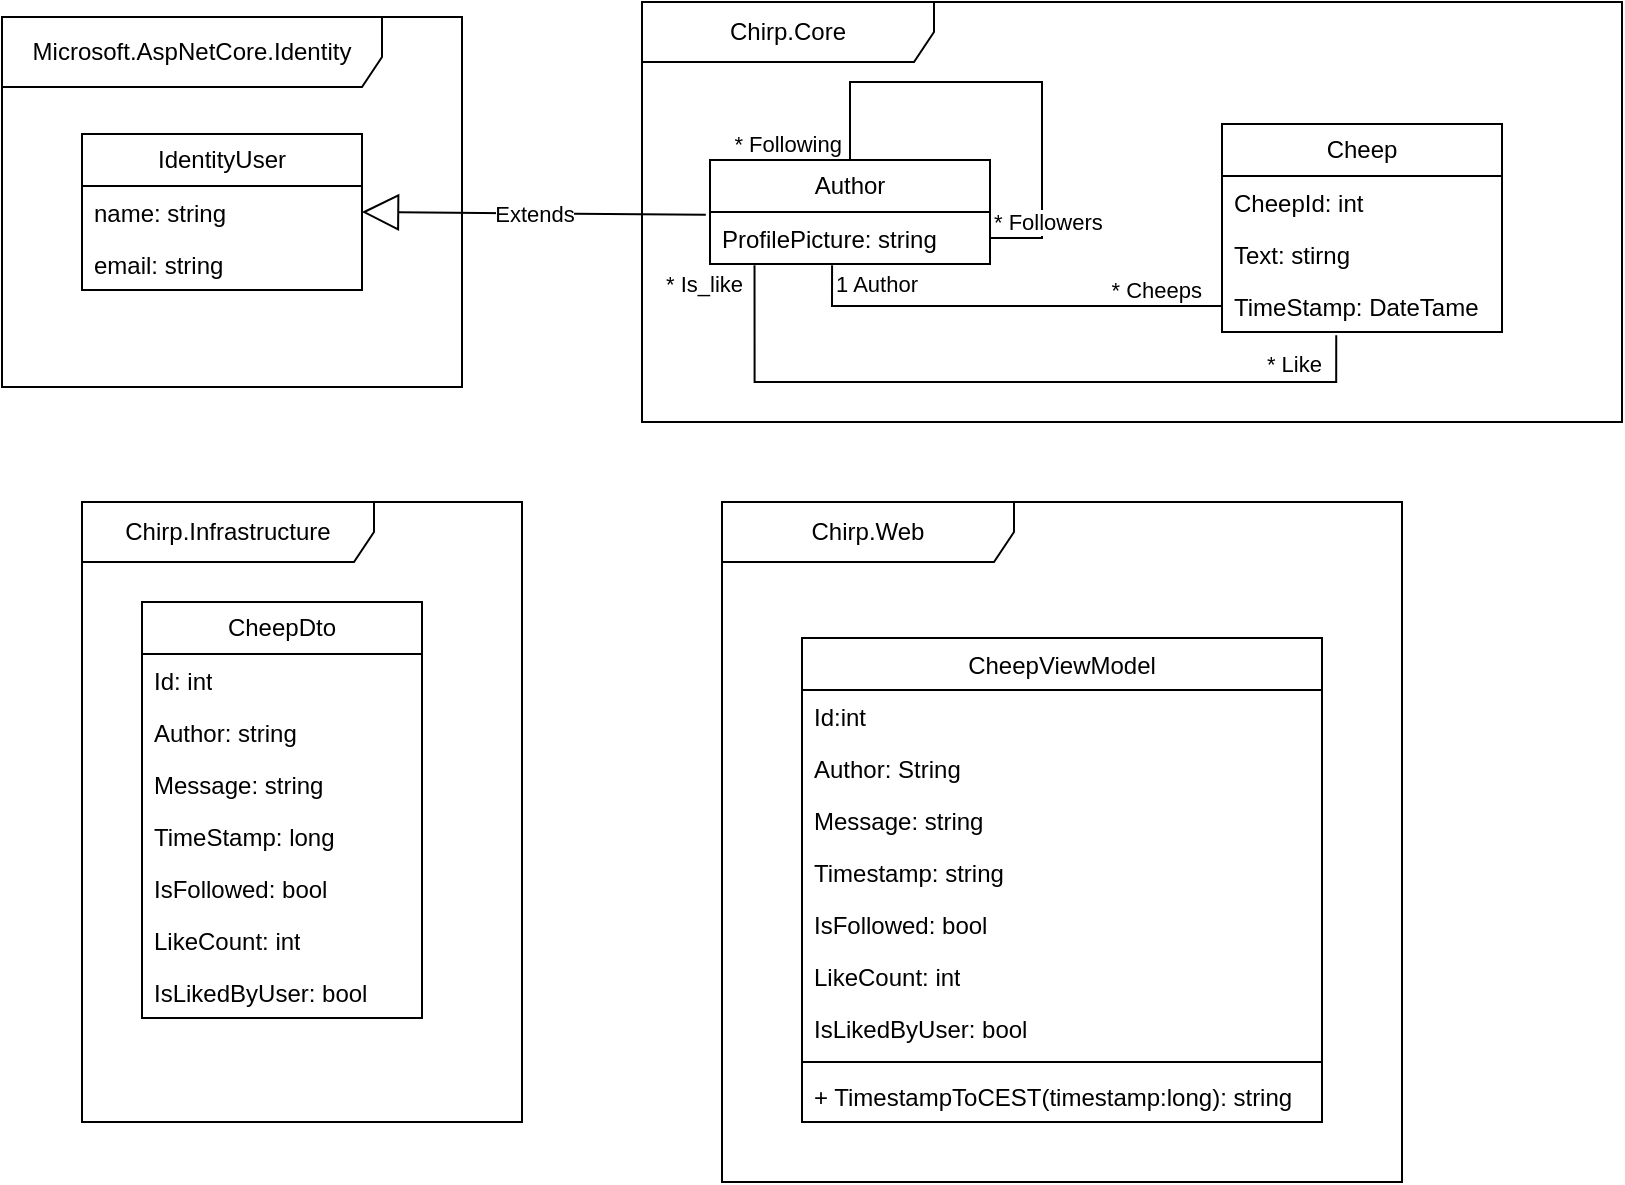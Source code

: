 <mxfile version="25.0.3">
  <diagram name="Página-1" id="KLoLlaETE8MutQjNkDm5">
    <mxGraphModel grid="1" page="1" gridSize="10" guides="1" tooltips="1" connect="1" arrows="1" fold="1" pageScale="1" pageWidth="827" pageHeight="1169" math="0" shadow="0">
      <root>
        <mxCell id="0" />
        <mxCell id="1" parent="0" />
        <mxCell id="ZEqQvaj96XyBihHs5B97-2" value="Chirp.Core" style="shape=umlFrame;whiteSpace=wrap;html=1;pointerEvents=0;width=146;height=30;" vertex="1" parent="1">
          <mxGeometry x="310" y="110" width="490" height="210" as="geometry" />
        </mxCell>
        <mxCell id="ZEqQvaj96XyBihHs5B97-3" value="Microsoft.AspNetCore.Identity" style="shape=umlFrame;whiteSpace=wrap;html=1;pointerEvents=0;width=190;height=35;" vertex="1" parent="1">
          <mxGeometry x="-10" y="117.5" width="230" height="185" as="geometry" />
        </mxCell>
        <mxCell id="ZEqQvaj96XyBihHs5B97-4" value="Cheep" style="swimlane;fontStyle=0;childLayout=stackLayout;horizontal=1;startSize=26;fillColor=none;horizontalStack=0;resizeParent=1;resizeParentMax=0;resizeLast=0;collapsible=1;marginBottom=0;whiteSpace=wrap;html=1;" vertex="1" parent="1">
          <mxGeometry x="600" y="171" width="140" height="104" as="geometry">
            <mxRectangle x="400" y="330" width="100" height="30" as="alternateBounds" />
          </mxGeometry>
        </mxCell>
        <mxCell id="ZEqQvaj96XyBihHs5B97-5" value="CheepId: int" style="text;strokeColor=none;fillColor=none;align=left;verticalAlign=top;spacingLeft=4;spacingRight=4;overflow=hidden;rotatable=0;points=[[0,0.5],[1,0.5]];portConstraint=eastwest;whiteSpace=wrap;html=1;" vertex="1" parent="ZEqQvaj96XyBihHs5B97-4">
          <mxGeometry y="26" width="140" height="26" as="geometry" />
        </mxCell>
        <mxCell id="ZEqQvaj96XyBihHs5B97-11" value="Text: stirng" style="text;strokeColor=none;fillColor=none;align=left;verticalAlign=top;spacingLeft=4;spacingRight=4;overflow=hidden;rotatable=0;points=[[0,0.5],[1,0.5]];portConstraint=eastwest;whiteSpace=wrap;html=1;" vertex="1" parent="ZEqQvaj96XyBihHs5B97-4">
          <mxGeometry y="52" width="140" height="26" as="geometry" />
        </mxCell>
        <mxCell id="ZEqQvaj96XyBihHs5B97-12" value="TimeStamp: DateTame" style="text;strokeColor=none;fillColor=none;align=left;verticalAlign=top;spacingLeft=4;spacingRight=4;overflow=hidden;rotatable=0;points=[[0,0.5],[1,0.5]];portConstraint=eastwest;whiteSpace=wrap;html=1;" vertex="1" parent="ZEqQvaj96XyBihHs5B97-4">
          <mxGeometry y="78" width="140" height="26" as="geometry" />
        </mxCell>
        <mxCell id="ZEqQvaj96XyBihHs5B97-15" value="IdentityUser" style="swimlane;fontStyle=0;childLayout=stackLayout;horizontal=1;startSize=26;fillColor=none;horizontalStack=0;resizeParent=1;resizeParentMax=0;resizeLast=0;collapsible=1;marginBottom=0;whiteSpace=wrap;html=1;" vertex="1" parent="1">
          <mxGeometry x="30" y="176" width="140" height="78" as="geometry" />
        </mxCell>
        <mxCell id="ZEqQvaj96XyBihHs5B97-16" value="name: string" style="text;strokeColor=none;fillColor=none;align=left;verticalAlign=top;spacingLeft=4;spacingRight=4;overflow=hidden;rotatable=0;points=[[0,0.5],[1,0.5]];portConstraint=eastwest;whiteSpace=wrap;html=1;" vertex="1" parent="ZEqQvaj96XyBihHs5B97-15">
          <mxGeometry y="26" width="140" height="26" as="geometry" />
        </mxCell>
        <mxCell id="ZEqQvaj96XyBihHs5B97-17" value="email: string" style="text;strokeColor=none;fillColor=none;align=left;verticalAlign=top;spacingLeft=4;spacingRight=4;overflow=hidden;rotatable=0;points=[[0,0.5],[1,0.5]];portConstraint=eastwest;whiteSpace=wrap;html=1;" vertex="1" parent="ZEqQvaj96XyBihHs5B97-15">
          <mxGeometry y="52" width="140" height="26" as="geometry" />
        </mxCell>
        <mxCell id="ZEqQvaj96XyBihHs5B97-19" value="Author" style="swimlane;fontStyle=0;childLayout=stackLayout;horizontal=1;startSize=26;fillColor=none;horizontalStack=0;resizeParent=1;resizeParentMax=0;resizeLast=0;collapsible=1;marginBottom=0;whiteSpace=wrap;html=1;" vertex="1" parent="1">
          <mxGeometry x="344" y="189" width="140" height="52" as="geometry" />
        </mxCell>
        <mxCell id="ZEqQvaj96XyBihHs5B97-20" value="ProfilePicture: string" style="text;strokeColor=none;fillColor=none;align=left;verticalAlign=top;spacingLeft=4;spacingRight=4;overflow=hidden;rotatable=0;points=[[0,0.5],[1,0.5]];portConstraint=eastwest;whiteSpace=wrap;html=1;" vertex="1" parent="ZEqQvaj96XyBihHs5B97-19">
          <mxGeometry y="26" width="140" height="26" as="geometry" />
        </mxCell>
        <mxCell id="ZEqQvaj96XyBihHs5B97-24" value="" style="endArrow=none;html=1;edgeStyle=orthogonalEdgeStyle;rounded=0;exitX=1;exitY=0.5;exitDx=0;exitDy=0;entryX=0.5;entryY=0;entryDx=0;entryDy=0;" edge="1" parent="ZEqQvaj96XyBihHs5B97-19" source="ZEqQvaj96XyBihHs5B97-20" target="ZEqQvaj96XyBihHs5B97-19">
          <mxGeometry relative="1" as="geometry">
            <mxPoint x="26" y="91" as="sourcePoint" />
            <mxPoint x="186" y="91" as="targetPoint" />
            <Array as="points">
              <mxPoint x="166" y="39" />
              <mxPoint x="166" y="-39" />
              <mxPoint x="70" y="-39" />
            </Array>
          </mxGeometry>
        </mxCell>
        <mxCell id="ZEqQvaj96XyBihHs5B97-25" value="* Followers" style="edgeLabel;resizable=0;html=1;align=left;verticalAlign=bottom;" connectable="0" vertex="1" parent="ZEqQvaj96XyBihHs5B97-24">
          <mxGeometry x="-1" relative="1" as="geometry" />
        </mxCell>
        <mxCell id="ZEqQvaj96XyBihHs5B97-26" value="* Following" style="edgeLabel;resizable=0;html=1;align=right;verticalAlign=bottom;" connectable="0" vertex="1" parent="ZEqQvaj96XyBihHs5B97-24">
          <mxGeometry x="1" relative="1" as="geometry">
            <mxPoint x="-4" as="offset" />
          </mxGeometry>
        </mxCell>
        <mxCell id="ZEqQvaj96XyBihHs5B97-23" value="Extends" style="endArrow=block;endSize=16;endFill=0;html=1;rounded=0;exitX=-0.015;exitY=0.054;exitDx=0;exitDy=0;exitPerimeter=0;entryX=1;entryY=0.5;entryDx=0;entryDy=0;" edge="1" parent="1" source="ZEqQvaj96XyBihHs5B97-20" target="ZEqQvaj96XyBihHs5B97-16">
          <mxGeometry width="160" relative="1" as="geometry">
            <mxPoint x="370" y="280" as="sourcePoint" />
            <mxPoint x="156" y="225" as="targetPoint" />
          </mxGeometry>
        </mxCell>
        <mxCell id="ZEqQvaj96XyBihHs5B97-27" value="" style="endArrow=none;html=1;edgeStyle=orthogonalEdgeStyle;rounded=0;entryX=0;entryY=0.5;entryDx=0;entryDy=0;exitX=0.436;exitY=1.025;exitDx=0;exitDy=0;exitPerimeter=0;" edge="1" parent="1" source="ZEqQvaj96XyBihHs5B97-20" target="ZEqQvaj96XyBihHs5B97-12">
          <mxGeometry relative="1" as="geometry">
            <mxPoint x="370" y="280" as="sourcePoint" />
            <mxPoint x="530" y="280" as="targetPoint" />
          </mxGeometry>
        </mxCell>
        <mxCell id="ZEqQvaj96XyBihHs5B97-28" value="1 Author" style="edgeLabel;resizable=0;html=1;align=left;verticalAlign=bottom;" connectable="0" vertex="1" parent="ZEqQvaj96XyBihHs5B97-27">
          <mxGeometry x="-1" relative="1" as="geometry">
            <mxPoint y="18" as="offset" />
          </mxGeometry>
        </mxCell>
        <mxCell id="ZEqQvaj96XyBihHs5B97-29" value="* Cheeps" style="edgeLabel;resizable=0;html=1;align=right;verticalAlign=bottom;" connectable="0" vertex="1" parent="ZEqQvaj96XyBihHs5B97-27">
          <mxGeometry x="1" relative="1" as="geometry">
            <mxPoint x="-10" as="offset" />
          </mxGeometry>
        </mxCell>
        <mxCell id="ZEqQvaj96XyBihHs5B97-30" value="" style="endArrow=none;html=1;edgeStyle=orthogonalEdgeStyle;rounded=0;exitX=0.159;exitY=1.025;exitDx=0;exitDy=0;exitPerimeter=0;entryX=0.408;entryY=1.063;entryDx=0;entryDy=0;entryPerimeter=0;" edge="1" parent="1" source="ZEqQvaj96XyBihHs5B97-20" target="ZEqQvaj96XyBihHs5B97-12">
          <mxGeometry relative="1" as="geometry">
            <mxPoint x="420" y="360" as="sourcePoint" />
            <mxPoint x="580" y="360" as="targetPoint" />
            <Array as="points">
              <mxPoint x="366" y="300" />
              <mxPoint x="657" y="300" />
            </Array>
          </mxGeometry>
        </mxCell>
        <mxCell id="ZEqQvaj96XyBihHs5B97-31" value="* Is_like" style="edgeLabel;resizable=0;html=1;align=left;verticalAlign=bottom;" connectable="0" vertex="1" parent="ZEqQvaj96XyBihHs5B97-30">
          <mxGeometry x="-1" relative="1" as="geometry">
            <mxPoint x="-46" y="18" as="offset" />
          </mxGeometry>
        </mxCell>
        <mxCell id="ZEqQvaj96XyBihHs5B97-32" value="* Like" style="edgeLabel;resizable=0;html=1;align=right;verticalAlign=bottom;" connectable="0" vertex="1" parent="ZEqQvaj96XyBihHs5B97-30">
          <mxGeometry x="1" relative="1" as="geometry">
            <mxPoint x="-7" y="23" as="offset" />
          </mxGeometry>
        </mxCell>
        <mxCell id="YUWe89u8e_Yc1O3qFb2z-1" value="Chirp.Infrastructure" style="shape=umlFrame;whiteSpace=wrap;html=1;pointerEvents=0;width=146;height=30;" vertex="1" parent="1">
          <mxGeometry x="30" y="360" width="220" height="310" as="geometry" />
        </mxCell>
        <mxCell id="YUWe89u8e_Yc1O3qFb2z-2" value="CheepDto" style="swimlane;fontStyle=0;childLayout=stackLayout;horizontal=1;startSize=26;fillColor=none;horizontalStack=0;resizeParent=1;resizeParentMax=0;resizeLast=0;collapsible=1;marginBottom=0;whiteSpace=wrap;html=1;" vertex="1" parent="1">
          <mxGeometry x="60" y="410" width="140" height="208" as="geometry">
            <mxRectangle x="400" y="330" width="100" height="30" as="alternateBounds" />
          </mxGeometry>
        </mxCell>
        <mxCell id="YUWe89u8e_Yc1O3qFb2z-3" value="Id: int" style="text;strokeColor=none;fillColor=none;align=left;verticalAlign=top;spacingLeft=4;spacingRight=4;overflow=hidden;rotatable=0;points=[[0,0.5],[1,0.5]];portConstraint=eastwest;whiteSpace=wrap;html=1;" vertex="1" parent="YUWe89u8e_Yc1O3qFb2z-2">
          <mxGeometry y="26" width="140" height="26" as="geometry" />
        </mxCell>
        <mxCell id="YUWe89u8e_Yc1O3qFb2z-6" value="Author: string" style="text;strokeColor=none;fillColor=none;align=left;verticalAlign=top;spacingLeft=4;spacingRight=4;overflow=hidden;rotatable=0;points=[[0,0.5],[1,0.5]];portConstraint=eastwest;whiteSpace=wrap;html=1;" vertex="1" parent="YUWe89u8e_Yc1O3qFb2z-2">
          <mxGeometry y="52" width="140" height="26" as="geometry" />
        </mxCell>
        <mxCell id="YUWe89u8e_Yc1O3qFb2z-4" value="Message: string" style="text;strokeColor=none;fillColor=none;align=left;verticalAlign=top;spacingLeft=4;spacingRight=4;overflow=hidden;rotatable=0;points=[[0,0.5],[1,0.5]];portConstraint=eastwest;whiteSpace=wrap;html=1;" vertex="1" parent="YUWe89u8e_Yc1O3qFb2z-2">
          <mxGeometry y="78" width="140" height="26" as="geometry" />
        </mxCell>
        <mxCell id="YUWe89u8e_Yc1O3qFb2z-5" value="TimeStamp: long" style="text;strokeColor=none;fillColor=none;align=left;verticalAlign=top;spacingLeft=4;spacingRight=4;overflow=hidden;rotatable=0;points=[[0,0.5],[1,0.5]];portConstraint=eastwest;whiteSpace=wrap;html=1;" vertex="1" parent="YUWe89u8e_Yc1O3qFb2z-2">
          <mxGeometry y="104" width="140" height="26" as="geometry" />
        </mxCell>
        <mxCell id="YUWe89u8e_Yc1O3qFb2z-7" value="IsFollowed: bool" style="text;strokeColor=none;fillColor=none;align=left;verticalAlign=top;spacingLeft=4;spacingRight=4;overflow=hidden;rotatable=0;points=[[0,0.5],[1,0.5]];portConstraint=eastwest;whiteSpace=wrap;html=1;" vertex="1" parent="YUWe89u8e_Yc1O3qFb2z-2">
          <mxGeometry y="130" width="140" height="26" as="geometry" />
        </mxCell>
        <mxCell id="YUWe89u8e_Yc1O3qFb2z-8" value="LikeCount: int" style="text;strokeColor=none;fillColor=none;align=left;verticalAlign=top;spacingLeft=4;spacingRight=4;overflow=hidden;rotatable=0;points=[[0,0.5],[1,0.5]];portConstraint=eastwest;whiteSpace=wrap;html=1;" vertex="1" parent="YUWe89u8e_Yc1O3qFb2z-2">
          <mxGeometry y="156" width="140" height="26" as="geometry" />
        </mxCell>
        <mxCell id="YUWe89u8e_Yc1O3qFb2z-9" value="IsLikedByUser: bool" style="text;strokeColor=none;fillColor=none;align=left;verticalAlign=top;spacingLeft=4;spacingRight=4;overflow=hidden;rotatable=0;points=[[0,0.5],[1,0.5]];portConstraint=eastwest;whiteSpace=wrap;html=1;" vertex="1" parent="YUWe89u8e_Yc1O3qFb2z-2">
          <mxGeometry y="182" width="140" height="26" as="geometry" />
        </mxCell>
        <mxCell id="YUWe89u8e_Yc1O3qFb2z-10" value="Chirp.Web" style="shape=umlFrame;whiteSpace=wrap;html=1;pointerEvents=0;width=146;height=30;" vertex="1" parent="1">
          <mxGeometry x="350" y="360" width="340" height="340" as="geometry" />
        </mxCell>
        <mxCell id="YUWe89u8e_Yc1O3qFb2z-19" value="&lt;span style=&quot;font-weight: normal;&quot;&gt;CheepViewModel&lt;/span&gt;" style="swimlane;fontStyle=1;align=center;verticalAlign=top;childLayout=stackLayout;horizontal=1;startSize=26;horizontalStack=0;resizeParent=1;resizeParentMax=0;resizeLast=0;collapsible=1;marginBottom=0;whiteSpace=wrap;html=1;fillColor=none;" vertex="1" parent="1">
          <mxGeometry x="390" y="428" width="260" height="242" as="geometry" />
        </mxCell>
        <mxCell id="YUWe89u8e_Yc1O3qFb2z-20" value="Id:int" style="text;strokeColor=none;fillColor=none;align=left;verticalAlign=top;spacingLeft=4;spacingRight=4;overflow=hidden;rotatable=0;points=[[0,0.5],[1,0.5]];portConstraint=eastwest;whiteSpace=wrap;html=1;" vertex="1" parent="YUWe89u8e_Yc1O3qFb2z-19">
          <mxGeometry y="26" width="260" height="26" as="geometry" />
        </mxCell>
        <mxCell id="YUWe89u8e_Yc1O3qFb2z-27" value="Author: String" style="text;strokeColor=none;fillColor=none;align=left;verticalAlign=top;spacingLeft=4;spacingRight=4;overflow=hidden;rotatable=0;points=[[0,0.5],[1,0.5]];portConstraint=eastwest;whiteSpace=wrap;html=1;" vertex="1" parent="YUWe89u8e_Yc1O3qFb2z-19">
          <mxGeometry y="52" width="260" height="26" as="geometry" />
        </mxCell>
        <mxCell id="YUWe89u8e_Yc1O3qFb2z-29" value="Message: string" style="text;strokeColor=none;fillColor=none;align=left;verticalAlign=top;spacingLeft=4;spacingRight=4;overflow=hidden;rotatable=0;points=[[0,0.5],[1,0.5]];portConstraint=eastwest;whiteSpace=wrap;html=1;" vertex="1" parent="YUWe89u8e_Yc1O3qFb2z-19">
          <mxGeometry y="78" width="260" height="26" as="geometry" />
        </mxCell>
        <mxCell id="YUWe89u8e_Yc1O3qFb2z-30" value="Timestamp: string" style="text;strokeColor=none;fillColor=none;align=left;verticalAlign=top;spacingLeft=4;spacingRight=4;overflow=hidden;rotatable=0;points=[[0,0.5],[1,0.5]];portConstraint=eastwest;whiteSpace=wrap;html=1;" vertex="1" parent="YUWe89u8e_Yc1O3qFb2z-19">
          <mxGeometry y="104" width="260" height="26" as="geometry" />
        </mxCell>
        <mxCell id="YUWe89u8e_Yc1O3qFb2z-31" value="IsFollowed: bool" style="text;strokeColor=none;fillColor=none;align=left;verticalAlign=top;spacingLeft=4;spacingRight=4;overflow=hidden;rotatable=0;points=[[0,0.5],[1,0.5]];portConstraint=eastwest;whiteSpace=wrap;html=1;" vertex="1" parent="YUWe89u8e_Yc1O3qFb2z-19">
          <mxGeometry y="130" width="260" height="26" as="geometry" />
        </mxCell>
        <mxCell id="YUWe89u8e_Yc1O3qFb2z-32" value="LikeCount: int" style="text;strokeColor=none;fillColor=none;align=left;verticalAlign=top;spacingLeft=4;spacingRight=4;overflow=hidden;rotatable=0;points=[[0,0.5],[1,0.5]];portConstraint=eastwest;whiteSpace=wrap;html=1;" vertex="1" parent="YUWe89u8e_Yc1O3qFb2z-19">
          <mxGeometry y="156" width="260" height="26" as="geometry" />
        </mxCell>
        <mxCell id="YUWe89u8e_Yc1O3qFb2z-33" value="IsLikedByUser: bool" style="text;strokeColor=none;fillColor=none;align=left;verticalAlign=top;spacingLeft=4;spacingRight=4;overflow=hidden;rotatable=0;points=[[0,0.5],[1,0.5]];portConstraint=eastwest;whiteSpace=wrap;html=1;" vertex="1" parent="YUWe89u8e_Yc1O3qFb2z-19">
          <mxGeometry y="182" width="260" height="26" as="geometry" />
        </mxCell>
        <mxCell id="YUWe89u8e_Yc1O3qFb2z-21" value="" style="line;strokeWidth=1;fillColor=none;align=left;verticalAlign=middle;spacingTop=-1;spacingLeft=3;spacingRight=3;rotatable=0;labelPosition=right;points=[];portConstraint=eastwest;strokeColor=inherit;" vertex="1" parent="YUWe89u8e_Yc1O3qFb2z-19">
          <mxGeometry y="208" width="260" height="8" as="geometry" />
        </mxCell>
        <mxCell id="YUWe89u8e_Yc1O3qFb2z-22" value="+ TimestampToCEST(timestamp:long): string" style="text;strokeColor=none;fillColor=none;align=left;verticalAlign=top;spacingLeft=4;spacingRight=4;overflow=hidden;rotatable=0;points=[[0,0.5],[1,0.5]];portConstraint=eastwest;whiteSpace=wrap;html=1;" vertex="1" parent="YUWe89u8e_Yc1O3qFb2z-19">
          <mxGeometry y="216" width="260" height="26" as="geometry" />
        </mxCell>
      </root>
    </mxGraphModel>
  </diagram>
</mxfile>
